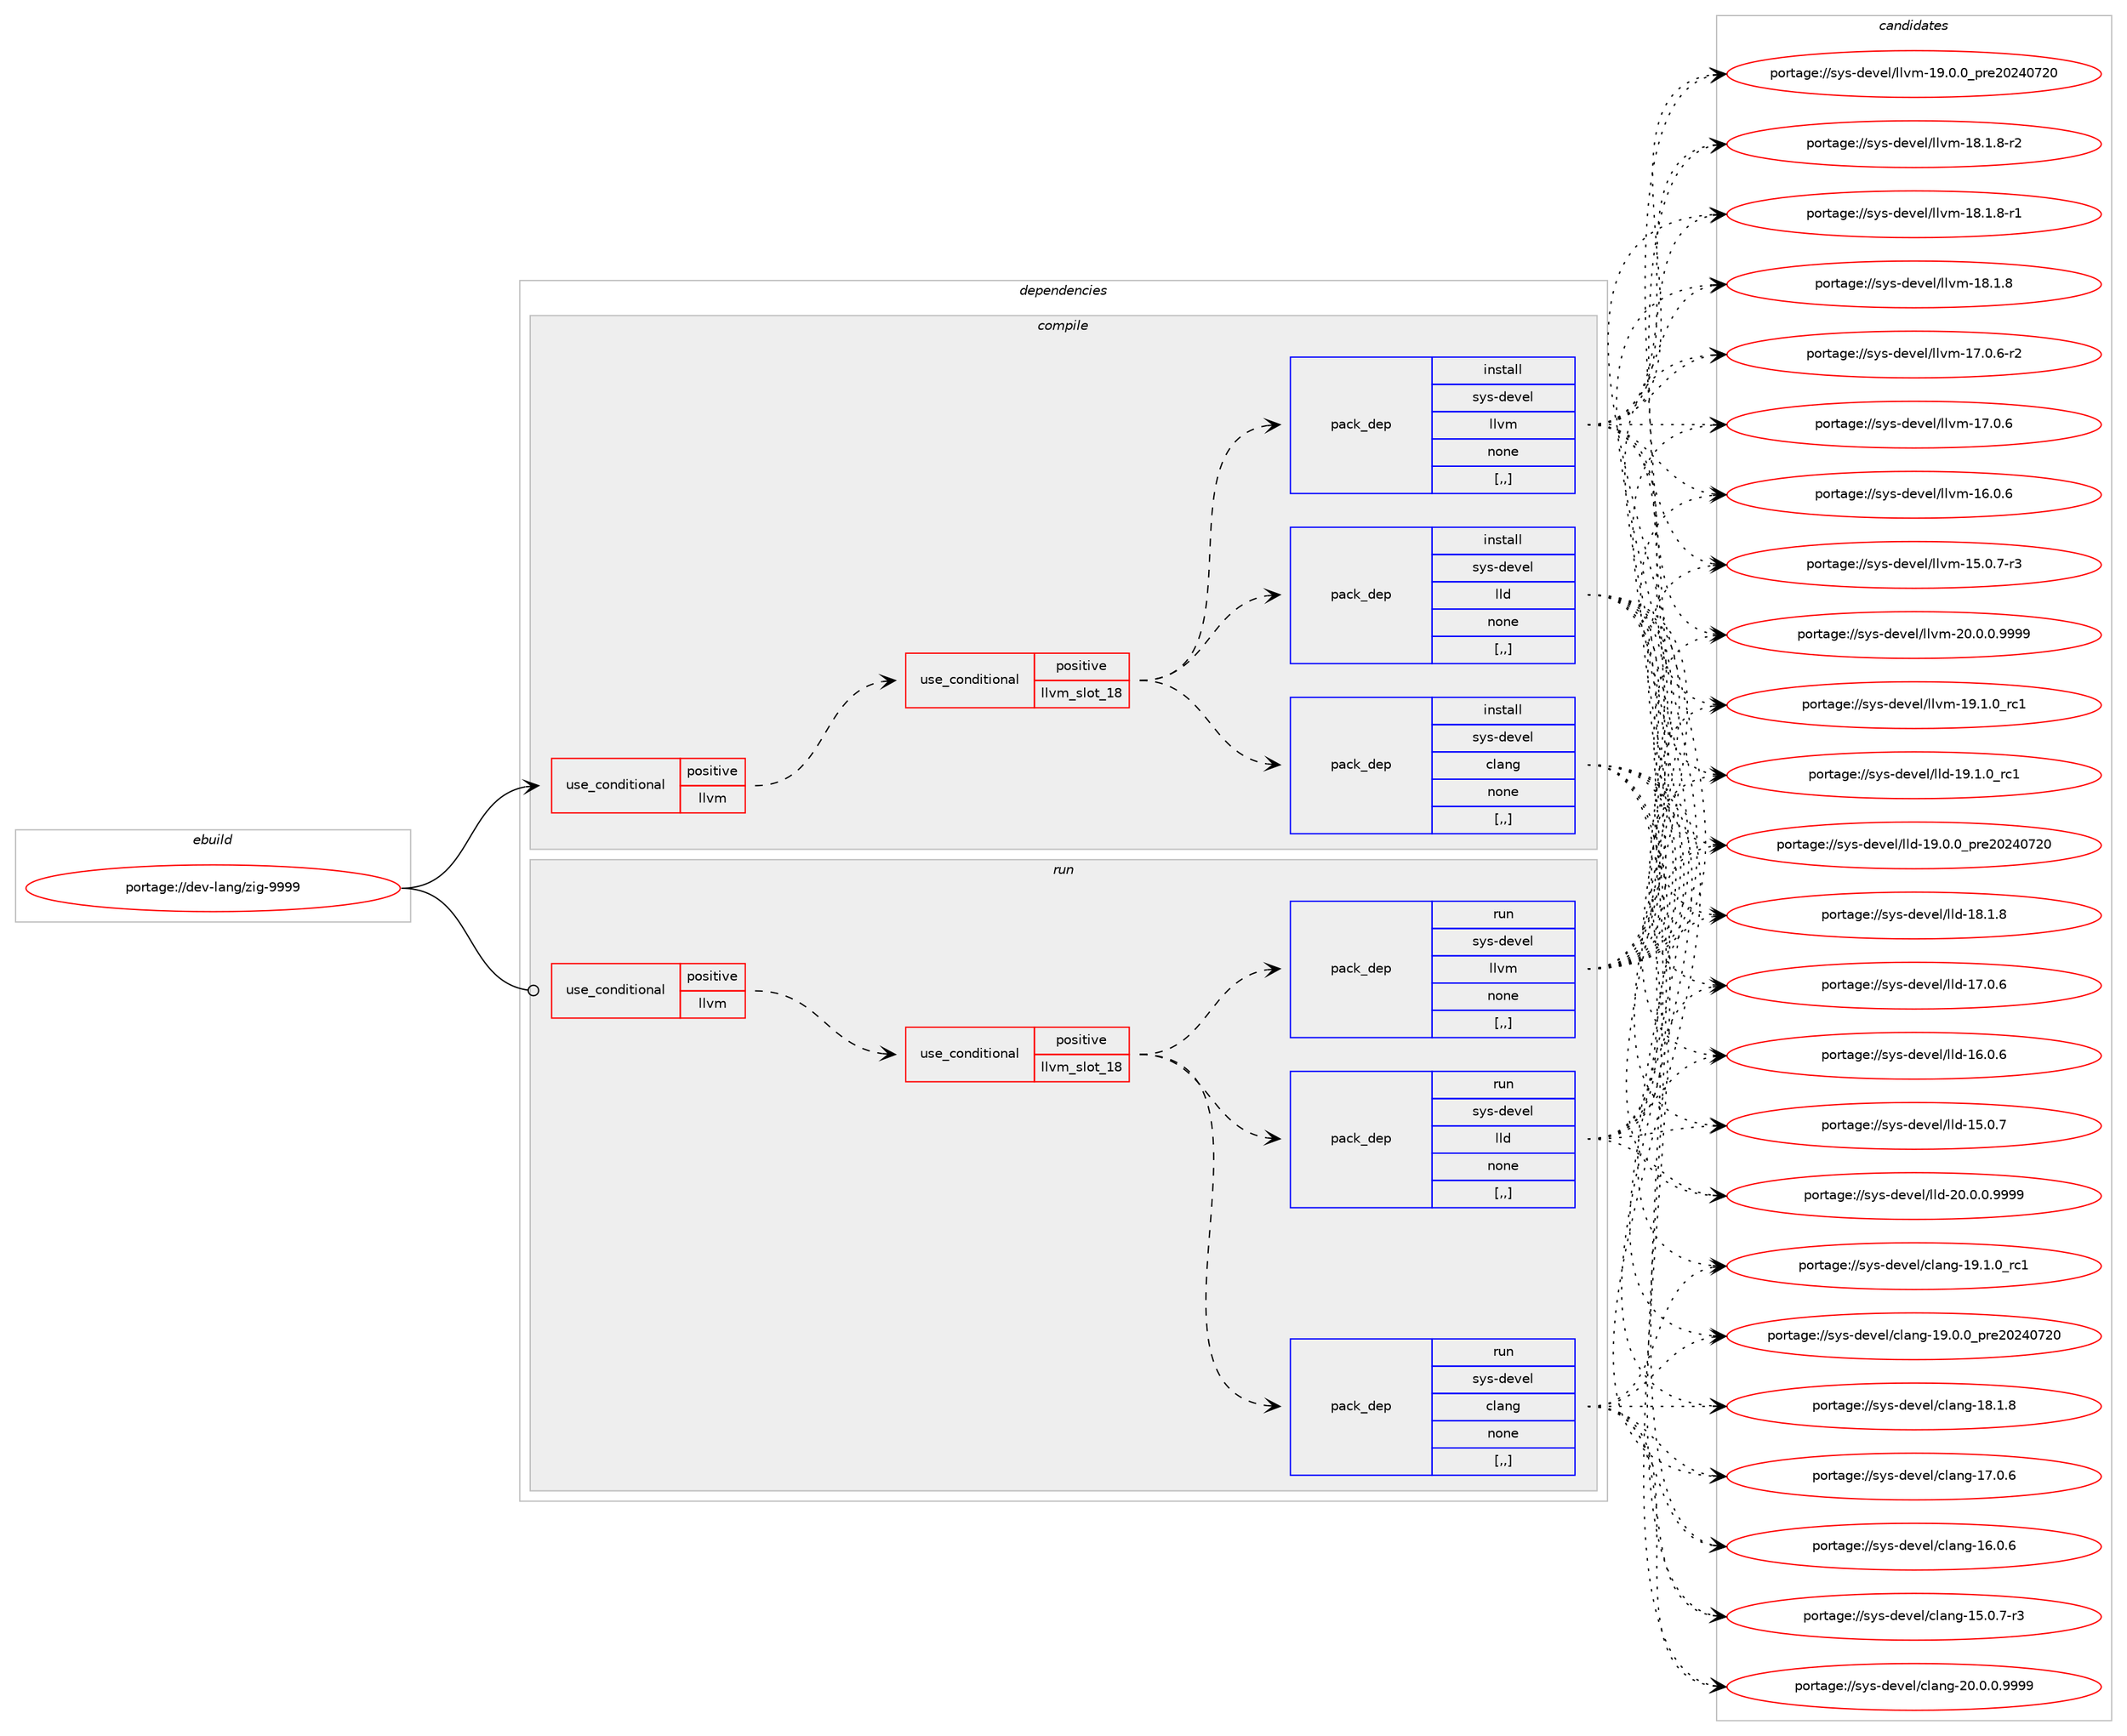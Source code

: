 digraph prolog {

# *************
# Graph options
# *************

newrank=true;
concentrate=true;
compound=true;
graph [rankdir=LR,fontname=Helvetica,fontsize=10,ranksep=1.5];#, ranksep=2.5, nodesep=0.2];
edge  [arrowhead=vee];
node  [fontname=Helvetica,fontsize=10];

# **********
# The ebuild
# **********

subgraph cluster_leftcol {
color=gray;
label=<<i>ebuild</i>>;
id [label="portage://dev-lang/zig-9999", color=red, width=4, href="../dev-lang/zig-9999.svg"];
}

# ****************
# The dependencies
# ****************

subgraph cluster_midcol {
color=gray;
label=<<i>dependencies</i>>;
subgraph cluster_compile {
fillcolor="#eeeeee";
style=filled;
label=<<i>compile</i>>;
subgraph cond25618 {
dependency106125 [label=<<TABLE BORDER="0" CELLBORDER="1" CELLSPACING="0" CELLPADDING="4"><TR><TD ROWSPAN="3" CELLPADDING="10">use_conditional</TD></TR><TR><TD>positive</TD></TR><TR><TD>llvm</TD></TR></TABLE>>, shape=none, color=red];
subgraph cond25619 {
dependency106126 [label=<<TABLE BORDER="0" CELLBORDER="1" CELLSPACING="0" CELLPADDING="4"><TR><TD ROWSPAN="3" CELLPADDING="10">use_conditional</TD></TR><TR><TD>positive</TD></TR><TR><TD>llvm_slot_18</TD></TR></TABLE>>, shape=none, color=red];
subgraph pack79358 {
dependency106127 [label=<<TABLE BORDER="0" CELLBORDER="1" CELLSPACING="0" CELLPADDING="4" WIDTH="220"><TR><TD ROWSPAN="6" CELLPADDING="30">pack_dep</TD></TR><TR><TD WIDTH="110">install</TD></TR><TR><TD>sys-devel</TD></TR><TR><TD>clang</TD></TR><TR><TD>none</TD></TR><TR><TD>[,,]</TD></TR></TABLE>>, shape=none, color=blue];
}
dependency106126:e -> dependency106127:w [weight=20,style="dashed",arrowhead="vee"];
subgraph pack79359 {
dependency106128 [label=<<TABLE BORDER="0" CELLBORDER="1" CELLSPACING="0" CELLPADDING="4" WIDTH="220"><TR><TD ROWSPAN="6" CELLPADDING="30">pack_dep</TD></TR><TR><TD WIDTH="110">install</TD></TR><TR><TD>sys-devel</TD></TR><TR><TD>lld</TD></TR><TR><TD>none</TD></TR><TR><TD>[,,]</TD></TR></TABLE>>, shape=none, color=blue];
}
dependency106126:e -> dependency106128:w [weight=20,style="dashed",arrowhead="vee"];
subgraph pack79360 {
dependency106129 [label=<<TABLE BORDER="0" CELLBORDER="1" CELLSPACING="0" CELLPADDING="4" WIDTH="220"><TR><TD ROWSPAN="6" CELLPADDING="30">pack_dep</TD></TR><TR><TD WIDTH="110">install</TD></TR><TR><TD>sys-devel</TD></TR><TR><TD>llvm</TD></TR><TR><TD>none</TD></TR><TR><TD>[,,]</TD></TR></TABLE>>, shape=none, color=blue];
}
dependency106126:e -> dependency106129:w [weight=20,style="dashed",arrowhead="vee"];
}
dependency106125:e -> dependency106126:w [weight=20,style="dashed",arrowhead="vee"];
}
id:e -> dependency106125:w [weight=20,style="solid",arrowhead="vee"];
}
subgraph cluster_compileandrun {
fillcolor="#eeeeee";
style=filled;
label=<<i>compile and run</i>>;
}
subgraph cluster_run {
fillcolor="#eeeeee";
style=filled;
label=<<i>run</i>>;
subgraph cond25620 {
dependency106130 [label=<<TABLE BORDER="0" CELLBORDER="1" CELLSPACING="0" CELLPADDING="4"><TR><TD ROWSPAN="3" CELLPADDING="10">use_conditional</TD></TR><TR><TD>positive</TD></TR><TR><TD>llvm</TD></TR></TABLE>>, shape=none, color=red];
subgraph cond25621 {
dependency106131 [label=<<TABLE BORDER="0" CELLBORDER="1" CELLSPACING="0" CELLPADDING="4"><TR><TD ROWSPAN="3" CELLPADDING="10">use_conditional</TD></TR><TR><TD>positive</TD></TR><TR><TD>llvm_slot_18</TD></TR></TABLE>>, shape=none, color=red];
subgraph pack79361 {
dependency106132 [label=<<TABLE BORDER="0" CELLBORDER="1" CELLSPACING="0" CELLPADDING="4" WIDTH="220"><TR><TD ROWSPAN="6" CELLPADDING="30">pack_dep</TD></TR><TR><TD WIDTH="110">run</TD></TR><TR><TD>sys-devel</TD></TR><TR><TD>clang</TD></TR><TR><TD>none</TD></TR><TR><TD>[,,]</TD></TR></TABLE>>, shape=none, color=blue];
}
dependency106131:e -> dependency106132:w [weight=20,style="dashed",arrowhead="vee"];
subgraph pack79362 {
dependency106133 [label=<<TABLE BORDER="0" CELLBORDER="1" CELLSPACING="0" CELLPADDING="4" WIDTH="220"><TR><TD ROWSPAN="6" CELLPADDING="30">pack_dep</TD></TR><TR><TD WIDTH="110">run</TD></TR><TR><TD>sys-devel</TD></TR><TR><TD>lld</TD></TR><TR><TD>none</TD></TR><TR><TD>[,,]</TD></TR></TABLE>>, shape=none, color=blue];
}
dependency106131:e -> dependency106133:w [weight=20,style="dashed",arrowhead="vee"];
subgraph pack79363 {
dependency106134 [label=<<TABLE BORDER="0" CELLBORDER="1" CELLSPACING="0" CELLPADDING="4" WIDTH="220"><TR><TD ROWSPAN="6" CELLPADDING="30">pack_dep</TD></TR><TR><TD WIDTH="110">run</TD></TR><TR><TD>sys-devel</TD></TR><TR><TD>llvm</TD></TR><TR><TD>none</TD></TR><TR><TD>[,,]</TD></TR></TABLE>>, shape=none, color=blue];
}
dependency106131:e -> dependency106134:w [weight=20,style="dashed",arrowhead="vee"];
}
dependency106130:e -> dependency106131:w [weight=20,style="dashed",arrowhead="vee"];
}
id:e -> dependency106130:w [weight=20,style="solid",arrowhead="odot"];
}
}

# **************
# The candidates
# **************

subgraph cluster_choices {
rank=same;
color=gray;
label=<<i>candidates</i>>;

subgraph choice79358 {
color=black;
nodesep=1;
choice11512111545100101118101108479910897110103455048464846484657575757 [label="portage://sys-devel/clang-20.0.0.9999", color=red, width=4,href="../sys-devel/clang-20.0.0.9999.svg"];
choice1151211154510010111810110847991089711010345495746494648951149949 [label="portage://sys-devel/clang-19.1.0_rc1", color=red, width=4,href="../sys-devel/clang-19.1.0_rc1.svg"];
choice1151211154510010111810110847991089711010345495746484648951121141015048505248555048 [label="portage://sys-devel/clang-19.0.0_pre20240720", color=red, width=4,href="../sys-devel/clang-19.0.0_pre20240720.svg"];
choice1151211154510010111810110847991089711010345495646494656 [label="portage://sys-devel/clang-18.1.8", color=red, width=4,href="../sys-devel/clang-18.1.8.svg"];
choice1151211154510010111810110847991089711010345495546484654 [label="portage://sys-devel/clang-17.0.6", color=red, width=4,href="../sys-devel/clang-17.0.6.svg"];
choice1151211154510010111810110847991089711010345495446484654 [label="portage://sys-devel/clang-16.0.6", color=red, width=4,href="../sys-devel/clang-16.0.6.svg"];
choice11512111545100101118101108479910897110103454953464846554511451 [label="portage://sys-devel/clang-15.0.7-r3", color=red, width=4,href="../sys-devel/clang-15.0.7-r3.svg"];
dependency106127:e -> choice11512111545100101118101108479910897110103455048464846484657575757:w [style=dotted,weight="100"];
dependency106127:e -> choice1151211154510010111810110847991089711010345495746494648951149949:w [style=dotted,weight="100"];
dependency106127:e -> choice1151211154510010111810110847991089711010345495746484648951121141015048505248555048:w [style=dotted,weight="100"];
dependency106127:e -> choice1151211154510010111810110847991089711010345495646494656:w [style=dotted,weight="100"];
dependency106127:e -> choice1151211154510010111810110847991089711010345495546484654:w [style=dotted,weight="100"];
dependency106127:e -> choice1151211154510010111810110847991089711010345495446484654:w [style=dotted,weight="100"];
dependency106127:e -> choice11512111545100101118101108479910897110103454953464846554511451:w [style=dotted,weight="100"];
}
subgraph choice79359 {
color=black;
nodesep=1;
choice1151211154510010111810110847108108100455048464846484657575757 [label="portage://sys-devel/lld-20.0.0.9999", color=red, width=4,href="../sys-devel/lld-20.0.0.9999.svg"];
choice115121115451001011181011084710810810045495746494648951149949 [label="portage://sys-devel/lld-19.1.0_rc1", color=red, width=4,href="../sys-devel/lld-19.1.0_rc1.svg"];
choice115121115451001011181011084710810810045495746484648951121141015048505248555048 [label="portage://sys-devel/lld-19.0.0_pre20240720", color=red, width=4,href="../sys-devel/lld-19.0.0_pre20240720.svg"];
choice115121115451001011181011084710810810045495646494656 [label="portage://sys-devel/lld-18.1.8", color=red, width=4,href="../sys-devel/lld-18.1.8.svg"];
choice115121115451001011181011084710810810045495546484654 [label="portage://sys-devel/lld-17.0.6", color=red, width=4,href="../sys-devel/lld-17.0.6.svg"];
choice115121115451001011181011084710810810045495446484654 [label="portage://sys-devel/lld-16.0.6", color=red, width=4,href="../sys-devel/lld-16.0.6.svg"];
choice115121115451001011181011084710810810045495346484655 [label="portage://sys-devel/lld-15.0.7", color=red, width=4,href="../sys-devel/lld-15.0.7.svg"];
dependency106128:e -> choice1151211154510010111810110847108108100455048464846484657575757:w [style=dotted,weight="100"];
dependency106128:e -> choice115121115451001011181011084710810810045495746494648951149949:w [style=dotted,weight="100"];
dependency106128:e -> choice115121115451001011181011084710810810045495746484648951121141015048505248555048:w [style=dotted,weight="100"];
dependency106128:e -> choice115121115451001011181011084710810810045495646494656:w [style=dotted,weight="100"];
dependency106128:e -> choice115121115451001011181011084710810810045495546484654:w [style=dotted,weight="100"];
dependency106128:e -> choice115121115451001011181011084710810810045495446484654:w [style=dotted,weight="100"];
dependency106128:e -> choice115121115451001011181011084710810810045495346484655:w [style=dotted,weight="100"];
}
subgraph choice79360 {
color=black;
nodesep=1;
choice1151211154510010111810110847108108118109455048464846484657575757 [label="portage://sys-devel/llvm-20.0.0.9999", color=red, width=4,href="../sys-devel/llvm-20.0.0.9999.svg"];
choice115121115451001011181011084710810811810945495746494648951149949 [label="portage://sys-devel/llvm-19.1.0_rc1", color=red, width=4,href="../sys-devel/llvm-19.1.0_rc1.svg"];
choice115121115451001011181011084710810811810945495746484648951121141015048505248555048 [label="portage://sys-devel/llvm-19.0.0_pre20240720", color=red, width=4,href="../sys-devel/llvm-19.0.0_pre20240720.svg"];
choice1151211154510010111810110847108108118109454956464946564511450 [label="portage://sys-devel/llvm-18.1.8-r2", color=red, width=4,href="../sys-devel/llvm-18.1.8-r2.svg"];
choice1151211154510010111810110847108108118109454956464946564511449 [label="portage://sys-devel/llvm-18.1.8-r1", color=red, width=4,href="../sys-devel/llvm-18.1.8-r1.svg"];
choice115121115451001011181011084710810811810945495646494656 [label="portage://sys-devel/llvm-18.1.8", color=red, width=4,href="../sys-devel/llvm-18.1.8.svg"];
choice1151211154510010111810110847108108118109454955464846544511450 [label="portage://sys-devel/llvm-17.0.6-r2", color=red, width=4,href="../sys-devel/llvm-17.0.6-r2.svg"];
choice115121115451001011181011084710810811810945495546484654 [label="portage://sys-devel/llvm-17.0.6", color=red, width=4,href="../sys-devel/llvm-17.0.6.svg"];
choice115121115451001011181011084710810811810945495446484654 [label="portage://sys-devel/llvm-16.0.6", color=red, width=4,href="../sys-devel/llvm-16.0.6.svg"];
choice1151211154510010111810110847108108118109454953464846554511451 [label="portage://sys-devel/llvm-15.0.7-r3", color=red, width=4,href="../sys-devel/llvm-15.0.7-r3.svg"];
dependency106129:e -> choice1151211154510010111810110847108108118109455048464846484657575757:w [style=dotted,weight="100"];
dependency106129:e -> choice115121115451001011181011084710810811810945495746494648951149949:w [style=dotted,weight="100"];
dependency106129:e -> choice115121115451001011181011084710810811810945495746484648951121141015048505248555048:w [style=dotted,weight="100"];
dependency106129:e -> choice1151211154510010111810110847108108118109454956464946564511450:w [style=dotted,weight="100"];
dependency106129:e -> choice1151211154510010111810110847108108118109454956464946564511449:w [style=dotted,weight="100"];
dependency106129:e -> choice115121115451001011181011084710810811810945495646494656:w [style=dotted,weight="100"];
dependency106129:e -> choice1151211154510010111810110847108108118109454955464846544511450:w [style=dotted,weight="100"];
dependency106129:e -> choice115121115451001011181011084710810811810945495546484654:w [style=dotted,weight="100"];
dependency106129:e -> choice115121115451001011181011084710810811810945495446484654:w [style=dotted,weight="100"];
dependency106129:e -> choice1151211154510010111810110847108108118109454953464846554511451:w [style=dotted,weight="100"];
}
subgraph choice79361 {
color=black;
nodesep=1;
choice11512111545100101118101108479910897110103455048464846484657575757 [label="portage://sys-devel/clang-20.0.0.9999", color=red, width=4,href="../sys-devel/clang-20.0.0.9999.svg"];
choice1151211154510010111810110847991089711010345495746494648951149949 [label="portage://sys-devel/clang-19.1.0_rc1", color=red, width=4,href="../sys-devel/clang-19.1.0_rc1.svg"];
choice1151211154510010111810110847991089711010345495746484648951121141015048505248555048 [label="portage://sys-devel/clang-19.0.0_pre20240720", color=red, width=4,href="../sys-devel/clang-19.0.0_pre20240720.svg"];
choice1151211154510010111810110847991089711010345495646494656 [label="portage://sys-devel/clang-18.1.8", color=red, width=4,href="../sys-devel/clang-18.1.8.svg"];
choice1151211154510010111810110847991089711010345495546484654 [label="portage://sys-devel/clang-17.0.6", color=red, width=4,href="../sys-devel/clang-17.0.6.svg"];
choice1151211154510010111810110847991089711010345495446484654 [label="portage://sys-devel/clang-16.0.6", color=red, width=4,href="../sys-devel/clang-16.0.6.svg"];
choice11512111545100101118101108479910897110103454953464846554511451 [label="portage://sys-devel/clang-15.0.7-r3", color=red, width=4,href="../sys-devel/clang-15.0.7-r3.svg"];
dependency106132:e -> choice11512111545100101118101108479910897110103455048464846484657575757:w [style=dotted,weight="100"];
dependency106132:e -> choice1151211154510010111810110847991089711010345495746494648951149949:w [style=dotted,weight="100"];
dependency106132:e -> choice1151211154510010111810110847991089711010345495746484648951121141015048505248555048:w [style=dotted,weight="100"];
dependency106132:e -> choice1151211154510010111810110847991089711010345495646494656:w [style=dotted,weight="100"];
dependency106132:e -> choice1151211154510010111810110847991089711010345495546484654:w [style=dotted,weight="100"];
dependency106132:e -> choice1151211154510010111810110847991089711010345495446484654:w [style=dotted,weight="100"];
dependency106132:e -> choice11512111545100101118101108479910897110103454953464846554511451:w [style=dotted,weight="100"];
}
subgraph choice79362 {
color=black;
nodesep=1;
choice1151211154510010111810110847108108100455048464846484657575757 [label="portage://sys-devel/lld-20.0.0.9999", color=red, width=4,href="../sys-devel/lld-20.0.0.9999.svg"];
choice115121115451001011181011084710810810045495746494648951149949 [label="portage://sys-devel/lld-19.1.0_rc1", color=red, width=4,href="../sys-devel/lld-19.1.0_rc1.svg"];
choice115121115451001011181011084710810810045495746484648951121141015048505248555048 [label="portage://sys-devel/lld-19.0.0_pre20240720", color=red, width=4,href="../sys-devel/lld-19.0.0_pre20240720.svg"];
choice115121115451001011181011084710810810045495646494656 [label="portage://sys-devel/lld-18.1.8", color=red, width=4,href="../sys-devel/lld-18.1.8.svg"];
choice115121115451001011181011084710810810045495546484654 [label="portage://sys-devel/lld-17.0.6", color=red, width=4,href="../sys-devel/lld-17.0.6.svg"];
choice115121115451001011181011084710810810045495446484654 [label="portage://sys-devel/lld-16.0.6", color=red, width=4,href="../sys-devel/lld-16.0.6.svg"];
choice115121115451001011181011084710810810045495346484655 [label="portage://sys-devel/lld-15.0.7", color=red, width=4,href="../sys-devel/lld-15.0.7.svg"];
dependency106133:e -> choice1151211154510010111810110847108108100455048464846484657575757:w [style=dotted,weight="100"];
dependency106133:e -> choice115121115451001011181011084710810810045495746494648951149949:w [style=dotted,weight="100"];
dependency106133:e -> choice115121115451001011181011084710810810045495746484648951121141015048505248555048:w [style=dotted,weight="100"];
dependency106133:e -> choice115121115451001011181011084710810810045495646494656:w [style=dotted,weight="100"];
dependency106133:e -> choice115121115451001011181011084710810810045495546484654:w [style=dotted,weight="100"];
dependency106133:e -> choice115121115451001011181011084710810810045495446484654:w [style=dotted,weight="100"];
dependency106133:e -> choice115121115451001011181011084710810810045495346484655:w [style=dotted,weight="100"];
}
subgraph choice79363 {
color=black;
nodesep=1;
choice1151211154510010111810110847108108118109455048464846484657575757 [label="portage://sys-devel/llvm-20.0.0.9999", color=red, width=4,href="../sys-devel/llvm-20.0.0.9999.svg"];
choice115121115451001011181011084710810811810945495746494648951149949 [label="portage://sys-devel/llvm-19.1.0_rc1", color=red, width=4,href="../sys-devel/llvm-19.1.0_rc1.svg"];
choice115121115451001011181011084710810811810945495746484648951121141015048505248555048 [label="portage://sys-devel/llvm-19.0.0_pre20240720", color=red, width=4,href="../sys-devel/llvm-19.0.0_pre20240720.svg"];
choice1151211154510010111810110847108108118109454956464946564511450 [label="portage://sys-devel/llvm-18.1.8-r2", color=red, width=4,href="../sys-devel/llvm-18.1.8-r2.svg"];
choice1151211154510010111810110847108108118109454956464946564511449 [label="portage://sys-devel/llvm-18.1.8-r1", color=red, width=4,href="../sys-devel/llvm-18.1.8-r1.svg"];
choice115121115451001011181011084710810811810945495646494656 [label="portage://sys-devel/llvm-18.1.8", color=red, width=4,href="../sys-devel/llvm-18.1.8.svg"];
choice1151211154510010111810110847108108118109454955464846544511450 [label="portage://sys-devel/llvm-17.0.6-r2", color=red, width=4,href="../sys-devel/llvm-17.0.6-r2.svg"];
choice115121115451001011181011084710810811810945495546484654 [label="portage://sys-devel/llvm-17.0.6", color=red, width=4,href="../sys-devel/llvm-17.0.6.svg"];
choice115121115451001011181011084710810811810945495446484654 [label="portage://sys-devel/llvm-16.0.6", color=red, width=4,href="../sys-devel/llvm-16.0.6.svg"];
choice1151211154510010111810110847108108118109454953464846554511451 [label="portage://sys-devel/llvm-15.0.7-r3", color=red, width=4,href="../sys-devel/llvm-15.0.7-r3.svg"];
dependency106134:e -> choice1151211154510010111810110847108108118109455048464846484657575757:w [style=dotted,weight="100"];
dependency106134:e -> choice115121115451001011181011084710810811810945495746494648951149949:w [style=dotted,weight="100"];
dependency106134:e -> choice115121115451001011181011084710810811810945495746484648951121141015048505248555048:w [style=dotted,weight="100"];
dependency106134:e -> choice1151211154510010111810110847108108118109454956464946564511450:w [style=dotted,weight="100"];
dependency106134:e -> choice1151211154510010111810110847108108118109454956464946564511449:w [style=dotted,weight="100"];
dependency106134:e -> choice115121115451001011181011084710810811810945495646494656:w [style=dotted,weight="100"];
dependency106134:e -> choice1151211154510010111810110847108108118109454955464846544511450:w [style=dotted,weight="100"];
dependency106134:e -> choice115121115451001011181011084710810811810945495546484654:w [style=dotted,weight="100"];
dependency106134:e -> choice115121115451001011181011084710810811810945495446484654:w [style=dotted,weight="100"];
dependency106134:e -> choice1151211154510010111810110847108108118109454953464846554511451:w [style=dotted,weight="100"];
}
}

}
